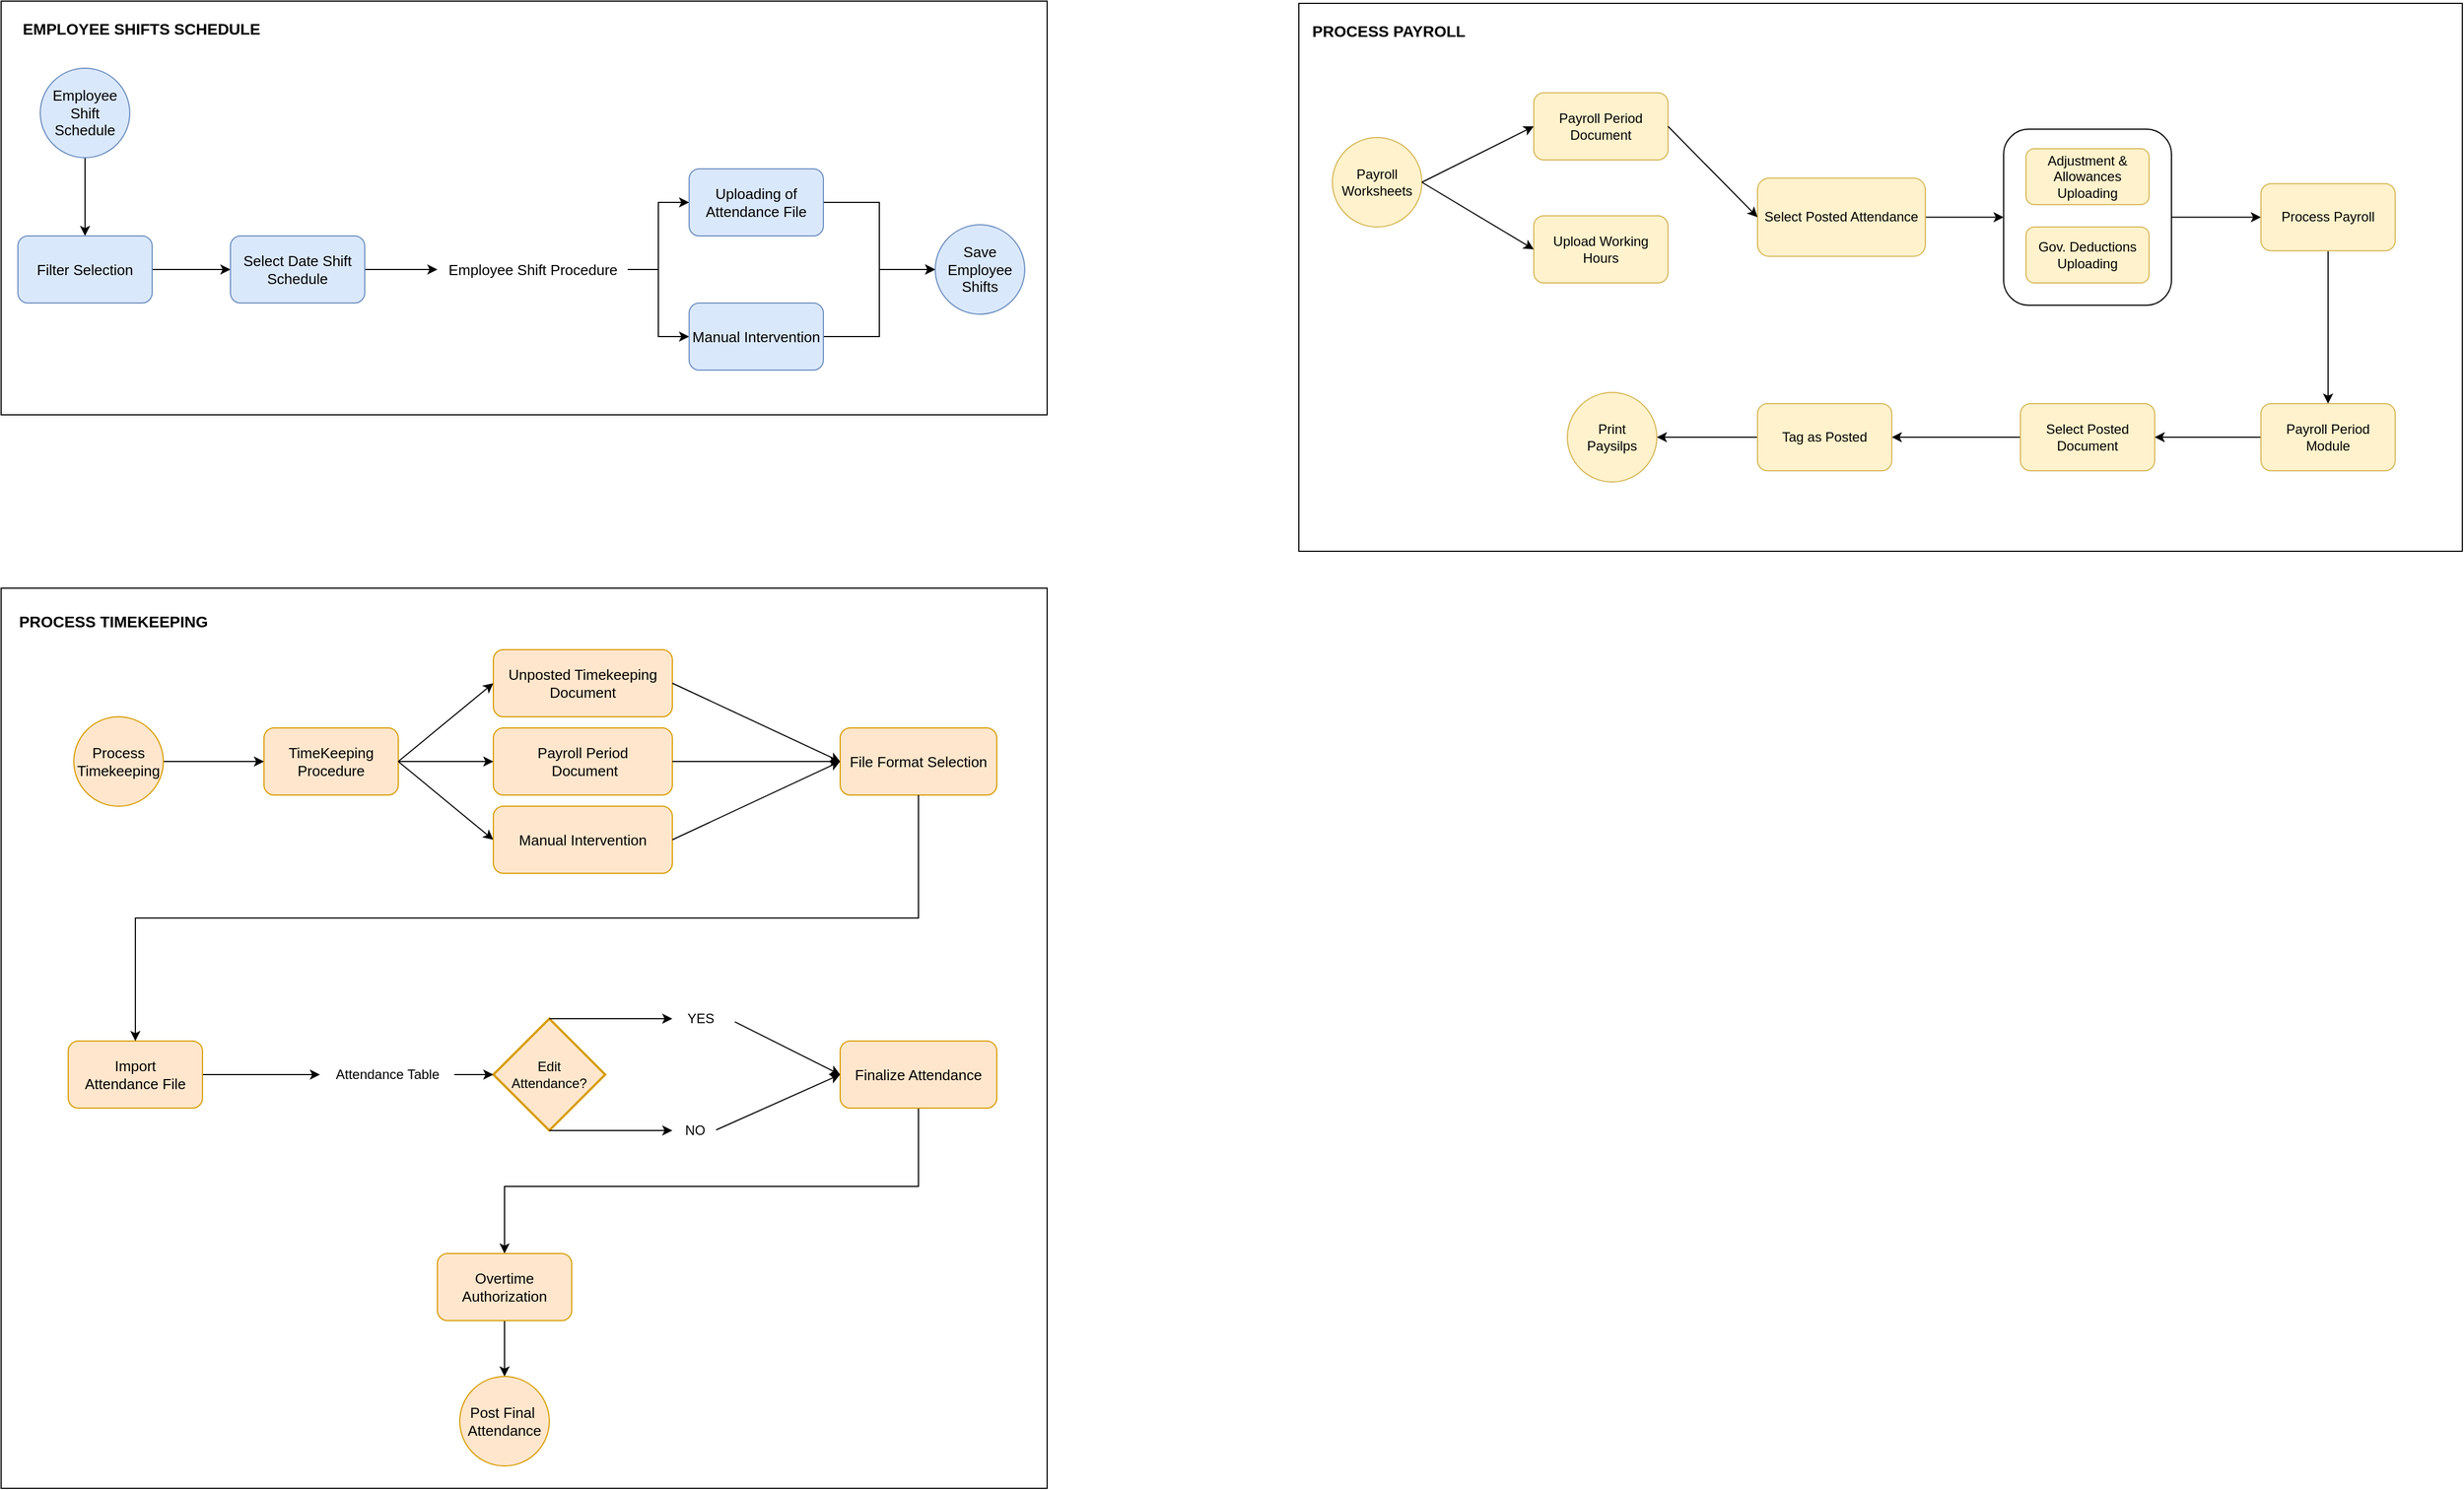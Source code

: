 <mxfile version="24.5.5" type="github">
  <diagram name="Page-1" id="Z2VON4-MzIzl6sSVADp_">
    <mxGraphModel dx="1434" dy="778" grid="1" gridSize="10" guides="1" tooltips="1" connect="1" arrows="1" fold="1" page="1" pageScale="1" pageWidth="850" pageHeight="1100" math="0" shadow="0">
      <root>
        <mxCell id="0" />
        <mxCell id="1" parent="0" />
        <mxCell id="FDAjhT9uTbYYxRGxeeJl-130" value="" style="rounded=0;whiteSpace=wrap;html=1;fillColor=none;" vertex="1" parent="1">
          <mxGeometry x="1240" y="22" width="1040" height="490" as="geometry" />
        </mxCell>
        <mxCell id="FDAjhT9uTbYYxRGxeeJl-89" value="" style="verticalLabelPosition=bottom;verticalAlign=top;html=1;shape=mxgraph.basic.rect;fillColor2=none;strokeWidth=1;size=20;indent=5;fillColor=none;" vertex="1" parent="1">
          <mxGeometry x="80" y="545" width="935" height="805" as="geometry" />
        </mxCell>
        <mxCell id="FDAjhT9uTbYYxRGxeeJl-20" value="" style="verticalLabelPosition=bottom;verticalAlign=top;html=1;shape=mxgraph.basic.rect;fillColor2=none;strokeWidth=1;size=20;indent=5;fillColor=none;" vertex="1" parent="1">
          <mxGeometry x="80" y="20" width="935" height="370" as="geometry" />
        </mxCell>
        <mxCell id="FDAjhT9uTbYYxRGxeeJl-4" style="edgeStyle=orthogonalEdgeStyle;rounded=0;orthogonalLoop=1;jettySize=auto;html=1;entryX=0.5;entryY=0;entryDx=0;entryDy=0;" edge="1" parent="1" source="FDAjhT9uTbYYxRGxeeJl-2" target="FDAjhT9uTbYYxRGxeeJl-3">
          <mxGeometry relative="1" as="geometry" />
        </mxCell>
        <mxCell id="FDAjhT9uTbYYxRGxeeJl-2" value="Employee Shift Schedule" style="ellipse;whiteSpace=wrap;html=1;aspect=fixed;fillColor=#dae8fc;strokeColor=#6c8ebf;fontSize=13;" vertex="1" parent="1">
          <mxGeometry x="115" y="80" width="80" height="80" as="geometry" />
        </mxCell>
        <mxCell id="FDAjhT9uTbYYxRGxeeJl-6" style="edgeStyle=orthogonalEdgeStyle;rounded=0;orthogonalLoop=1;jettySize=auto;html=1;" edge="1" parent="1" source="FDAjhT9uTbYYxRGxeeJl-3" target="FDAjhT9uTbYYxRGxeeJl-5">
          <mxGeometry relative="1" as="geometry" />
        </mxCell>
        <mxCell id="FDAjhT9uTbYYxRGxeeJl-3" value="Filter Selection" style="rounded=1;whiteSpace=wrap;html=1;fillColor=#dae8fc;strokeColor=#6c8ebf;fontSize=13;" vertex="1" parent="1">
          <mxGeometry x="95" y="230" width="120" height="60" as="geometry" />
        </mxCell>
        <mxCell id="FDAjhT9uTbYYxRGxeeJl-8" style="edgeStyle=orthogonalEdgeStyle;rounded=0;orthogonalLoop=1;jettySize=auto;html=1;" edge="1" parent="1" source="FDAjhT9uTbYYxRGxeeJl-5" target="FDAjhT9uTbYYxRGxeeJl-7">
          <mxGeometry relative="1" as="geometry" />
        </mxCell>
        <mxCell id="FDAjhT9uTbYYxRGxeeJl-5" value="Select Date Shift Schedule" style="rounded=1;whiteSpace=wrap;html=1;fillColor=#dae8fc;strokeColor=#6c8ebf;fontSize=13;" vertex="1" parent="1">
          <mxGeometry x="285" y="230" width="120" height="60" as="geometry" />
        </mxCell>
        <mxCell id="FDAjhT9uTbYYxRGxeeJl-11" style="edgeStyle=orthogonalEdgeStyle;rounded=0;orthogonalLoop=1;jettySize=auto;html=1;entryX=0;entryY=0.5;entryDx=0;entryDy=0;" edge="1" parent="1" source="FDAjhT9uTbYYxRGxeeJl-7" target="FDAjhT9uTbYYxRGxeeJl-9">
          <mxGeometry relative="1" as="geometry" />
        </mxCell>
        <mxCell id="FDAjhT9uTbYYxRGxeeJl-12" style="edgeStyle=orthogonalEdgeStyle;rounded=0;orthogonalLoop=1;jettySize=auto;html=1;entryX=0;entryY=0.5;entryDx=0;entryDy=0;" edge="1" parent="1" source="FDAjhT9uTbYYxRGxeeJl-7" target="FDAjhT9uTbYYxRGxeeJl-10">
          <mxGeometry relative="1" as="geometry" />
        </mxCell>
        <mxCell id="FDAjhT9uTbYYxRGxeeJl-7" value="Employee Shift Procedure" style="text;html=1;align=center;verticalAlign=middle;resizable=0;points=[];autosize=1;strokeColor=none;fillColor=none;fontSize=13;" vertex="1" parent="1">
          <mxGeometry x="470" y="245" width="170" height="30" as="geometry" />
        </mxCell>
        <mxCell id="FDAjhT9uTbYYxRGxeeJl-16" style="edgeStyle=orthogonalEdgeStyle;rounded=0;orthogonalLoop=1;jettySize=auto;html=1;entryX=0;entryY=0.5;entryDx=0;entryDy=0;" edge="1" parent="1" source="FDAjhT9uTbYYxRGxeeJl-9" target="FDAjhT9uTbYYxRGxeeJl-14">
          <mxGeometry relative="1" as="geometry" />
        </mxCell>
        <mxCell id="FDAjhT9uTbYYxRGxeeJl-9" value="&lt;span style=&quot;font-size: 13px;&quot;&gt;&lt;/span&gt;&lt;span style=&quot;font-size: 13px;&quot;&gt;&lt;/span&gt;&lt;span style=&quot;white-space-collapse: preserve; font-size: 13px;&quot;&gt;Uploading of Attendance File&lt;/span&gt;" style="rounded=1;whiteSpace=wrap;html=1;fillColor=#dae8fc;strokeColor=#6c8ebf;fontSize=13;" vertex="1" parent="1">
          <mxGeometry x="695" y="170" width="120" height="60" as="geometry" />
        </mxCell>
        <mxCell id="FDAjhT9uTbYYxRGxeeJl-17" style="edgeStyle=orthogonalEdgeStyle;rounded=0;orthogonalLoop=1;jettySize=auto;html=1;" edge="1" parent="1" source="FDAjhT9uTbYYxRGxeeJl-10">
          <mxGeometry relative="1" as="geometry">
            <mxPoint x="915" y="260" as="targetPoint" />
            <Array as="points">
              <mxPoint x="865" y="320" />
              <mxPoint x="865" y="260" />
            </Array>
          </mxGeometry>
        </mxCell>
        <mxCell id="FDAjhT9uTbYYxRGxeeJl-10" value="&lt;span style=&quot;font-size: 13px;&quot;&gt;&lt;/span&gt;&lt;span style=&quot;font-size: 13px;&quot;&gt;&lt;/span&gt;&lt;span style=&quot;white-space-collapse: preserve; font-size: 13px;&quot;&gt;Manual Intervention&lt;/span&gt;" style="rounded=1;whiteSpace=wrap;html=1;fillColor=#dae8fc;strokeColor=#6c8ebf;fontSize=13;" vertex="1" parent="1">
          <mxGeometry x="695" y="290" width="120" height="60" as="geometry" />
        </mxCell>
        <mxCell id="FDAjhT9uTbYYxRGxeeJl-14" value="&lt;span style=&quot;font-size: 13px;&quot;&gt;&lt;/span&gt;&lt;span style=&quot;font-size: 13px;&quot;&gt;&lt;/span&gt;&lt;span style=&quot;white-space-collapse: preserve; font-size: 13px;&quot;&gt;Save Employee Shifts&lt;/span&gt;" style="ellipse;whiteSpace=wrap;html=1;aspect=fixed;fillColor=#dae8fc;strokeColor=#6c8ebf;fontSize=13;" vertex="1" parent="1">
          <mxGeometry x="915" y="220" width="80" height="80" as="geometry" />
        </mxCell>
        <mxCell id="FDAjhT9uTbYYxRGxeeJl-21" value="&lt;b style=&quot;font-size: 14px;&quot;&gt;EMPLOYEE SHIFTS SCHEDULE&lt;/b&gt;" style="text;html=1;align=center;verticalAlign=middle;resizable=0;points=[];autosize=1;strokeColor=none;fillColor=none;fontSize=14;" vertex="1" parent="1">
          <mxGeometry x="85" y="30" width="240" height="30" as="geometry" />
        </mxCell>
        <mxCell id="FDAjhT9uTbYYxRGxeeJl-41" style="edgeStyle=orthogonalEdgeStyle;rounded=0;orthogonalLoop=1;jettySize=auto;html=1;entryX=0;entryY=0.5;entryDx=0;entryDy=0;" edge="1" parent="1" source="FDAjhT9uTbYYxRGxeeJl-24" target="FDAjhT9uTbYYxRGxeeJl-53">
          <mxGeometry relative="1" as="geometry">
            <mxPoint x="285" y="700" as="targetPoint" />
          </mxGeometry>
        </mxCell>
        <mxCell id="FDAjhT9uTbYYxRGxeeJl-24" value="Process Timekeeping" style="ellipse;whiteSpace=wrap;html=1;aspect=fixed;fillColor=#ffe6cc;strokeColor=#d79b00;fontSize=13;" vertex="1" parent="1">
          <mxGeometry x="145" y="660" width="80" height="80" as="geometry" />
        </mxCell>
        <mxCell id="FDAjhT9uTbYYxRGxeeJl-38" value="&lt;b style=&quot;font-size: 14px;&quot;&gt;PROCESS TIMEKEEPING&lt;/b&gt;" style="text;html=1;align=center;verticalAlign=middle;resizable=0;points=[];autosize=1;strokeColor=none;fillColor=none;fontSize=14;" vertex="1" parent="1">
          <mxGeometry x="85" y="560" width="190" height="30" as="geometry" />
        </mxCell>
        <mxCell id="FDAjhT9uTbYYxRGxeeJl-55" style="edgeStyle=orthogonalEdgeStyle;rounded=0;orthogonalLoop=1;jettySize=auto;html=1;entryX=0;entryY=0.5;entryDx=0;entryDy=0;" edge="1" parent="1" source="FDAjhT9uTbYYxRGxeeJl-53" target="FDAjhT9uTbYYxRGxeeJl-62">
          <mxGeometry relative="1" as="geometry">
            <mxPoint x="510" y="700" as="targetPoint" />
          </mxGeometry>
        </mxCell>
        <mxCell id="FDAjhT9uTbYYxRGxeeJl-53" value="&lt;span style=&quot;font-size: 13px;&quot;&gt;&lt;/span&gt;&lt;span style=&quot;font-size: 13px; text-wrap: nowrap;&quot;&gt;TimeKeeping&lt;/span&gt;&lt;br style=&quot;font-size: 13px; text-wrap: nowrap;&quot;&gt;&lt;span style=&quot;font-size: 13px; text-wrap: nowrap;&quot;&gt;Procedure&lt;/span&gt;" style="rounded=1;whiteSpace=wrap;html=1;fillColor=#ffe6cc;strokeColor=#d79b00;fontSize=13;" vertex="1" parent="1">
          <mxGeometry x="315" y="670" width="120" height="60" as="geometry" />
        </mxCell>
        <mxCell id="FDAjhT9uTbYYxRGxeeJl-57" value="" style="endArrow=classic;html=1;rounded=0;exitX=1;exitY=0.5;exitDx=0;exitDy=0;entryX=0;entryY=0.5;entryDx=0;entryDy=0;" edge="1" parent="1" source="FDAjhT9uTbYYxRGxeeJl-53" target="FDAjhT9uTbYYxRGxeeJl-60">
          <mxGeometry width="50" height="50" relative="1" as="geometry">
            <mxPoint x="455" y="685" as="sourcePoint" />
            <mxPoint x="505.8" y="645.33" as="targetPoint" />
          </mxGeometry>
        </mxCell>
        <mxCell id="FDAjhT9uTbYYxRGxeeJl-59" value="" style="endArrow=classic;html=1;rounded=0;exitX=1;exitY=0.5;exitDx=0;exitDy=0;entryX=0;entryY=0.5;entryDx=0;entryDy=0;" edge="1" parent="1" source="FDAjhT9uTbYYxRGxeeJl-53" target="FDAjhT9uTbYYxRGxeeJl-61">
          <mxGeometry width="50" height="50" relative="1" as="geometry">
            <mxPoint x="435" y="785" as="sourcePoint" />
            <mxPoint x="509.2" y="755.33" as="targetPoint" />
          </mxGeometry>
        </mxCell>
        <mxCell id="FDAjhT9uTbYYxRGxeeJl-60" value="&lt;span style=&quot;font-size: 13px;&quot;&gt;&lt;/span&gt;&lt;span style=&quot;font-size: 13px; text-wrap: nowrap;&quot;&gt;Unposted Timekeeping &lt;br style=&quot;font-size: 13px;&quot;&gt;Document&lt;/span&gt;" style="rounded=1;whiteSpace=wrap;html=1;fillColor=#ffe6cc;strokeColor=#d79b00;fontSize=13;" vertex="1" parent="1">
          <mxGeometry x="520" y="600" width="160" height="60" as="geometry" />
        </mxCell>
        <mxCell id="FDAjhT9uTbYYxRGxeeJl-61" value="&lt;span style=&quot;font-size: 13px;&quot;&gt;&lt;/span&gt;&lt;span style=&quot;font-size: 13px;&quot;&gt;&lt;/span&gt;&lt;span style=&quot;white-space-collapse: preserve; font-size: 13px;&quot;&gt;&lt;font style=&quot;font-size: 13px;&quot;&gt;Manual Intervention&lt;/font&gt;&lt;/span&gt;" style="rounded=1;whiteSpace=wrap;html=1;fillColor=#ffe6cc;strokeColor=#d79b00;fontSize=13;" vertex="1" parent="1">
          <mxGeometry x="520" y="740" width="160" height="60" as="geometry" />
        </mxCell>
        <mxCell id="FDAjhT9uTbYYxRGxeeJl-62" value="&lt;span style=&quot;font-size: 13px;&quot;&gt;&lt;/span&gt;&lt;span style=&quot;font-size: 13px; text-wrap: nowrap;&quot;&gt;Payroll Period&lt;br style=&quot;font-size: 13px;&quot;&gt;&amp;nbsp;Document&lt;/span&gt;" style="rounded=1;whiteSpace=wrap;html=1;fillColor=#ffe6cc;strokeColor=#d79b00;fontSize=13;" vertex="1" parent="1">
          <mxGeometry x="520" y="670" width="160" height="60" as="geometry" />
        </mxCell>
        <mxCell id="FDAjhT9uTbYYxRGxeeJl-63" value="&lt;span style=&quot;font-size: 13px;&quot;&gt;&lt;/span&gt;&lt;span style=&quot;font-size: 13px; text-wrap: nowrap;&quot;&gt;File Format Selection&lt;/span&gt;" style="rounded=1;whiteSpace=wrap;html=1;fillColor=#ffe6cc;strokeColor=#d79b00;fontSize=13;" vertex="1" parent="1">
          <mxGeometry x="830" y="670" width="140" height="60" as="geometry" />
        </mxCell>
        <mxCell id="FDAjhT9uTbYYxRGxeeJl-64" value="" style="endArrow=classic;html=1;rounded=0;exitX=1;exitY=0.5;exitDx=0;exitDy=0;entryX=0;entryY=0.5;entryDx=0;entryDy=0;" edge="1" parent="1" source="FDAjhT9uTbYYxRGxeeJl-60" target="FDAjhT9uTbYYxRGxeeJl-63">
          <mxGeometry width="50" height="50" relative="1" as="geometry">
            <mxPoint x="700" y="810" as="sourcePoint" />
            <mxPoint x="785" y="740" as="targetPoint" />
          </mxGeometry>
        </mxCell>
        <mxCell id="FDAjhT9uTbYYxRGxeeJl-65" value="" style="endArrow=classic;html=1;rounded=0;exitX=1;exitY=0.5;exitDx=0;exitDy=0;entryX=0;entryY=0.5;entryDx=0;entryDy=0;" edge="1" parent="1" source="FDAjhT9uTbYYxRGxeeJl-62" target="FDAjhT9uTbYYxRGxeeJl-63">
          <mxGeometry width="50" height="50" relative="1" as="geometry">
            <mxPoint x="730" y="810" as="sourcePoint" />
            <mxPoint x="815" y="740" as="targetPoint" />
          </mxGeometry>
        </mxCell>
        <mxCell id="FDAjhT9uTbYYxRGxeeJl-66" value="" style="endArrow=classic;html=1;rounded=0;exitX=1;exitY=0.5;exitDx=0;exitDy=0;entryX=0;entryY=0.5;entryDx=0;entryDy=0;" edge="1" parent="1" source="FDAjhT9uTbYYxRGxeeJl-61" target="FDAjhT9uTbYYxRGxeeJl-63">
          <mxGeometry width="50" height="50" relative="1" as="geometry">
            <mxPoint x="760" y="820" as="sourcePoint" />
            <mxPoint x="845" y="750" as="targetPoint" />
          </mxGeometry>
        </mxCell>
        <mxCell id="FDAjhT9uTbYYxRGxeeJl-71" style="edgeStyle=orthogonalEdgeStyle;rounded=0;orthogonalLoop=1;jettySize=auto;html=1;" edge="1" parent="1" source="FDAjhT9uTbYYxRGxeeJl-67" target="FDAjhT9uTbYYxRGxeeJl-70">
          <mxGeometry relative="1" as="geometry" />
        </mxCell>
        <mxCell id="FDAjhT9uTbYYxRGxeeJl-67" value="&lt;span style=&quot;font-size: 13px;&quot;&gt;&lt;/span&gt;&lt;span style=&quot;font-size: 13px; text-wrap: nowrap;&quot;&gt;Import &lt;br style=&quot;font-size: 13px;&quot;&gt;Attendance File&lt;/span&gt;" style="rounded=1;whiteSpace=wrap;html=1;fillColor=#ffe6cc;strokeColor=#d79b00;fontSize=13;" vertex="1" parent="1">
          <mxGeometry x="140" y="950" width="120" height="60" as="geometry" />
        </mxCell>
        <mxCell id="FDAjhT9uTbYYxRGxeeJl-69" value="" style="endArrow=classic;html=1;rounded=0;entryX=0.5;entryY=0;entryDx=0;entryDy=0;exitX=0.5;exitY=1;exitDx=0;exitDy=0;" edge="1" parent="1" source="FDAjhT9uTbYYxRGxeeJl-63" target="FDAjhT9uTbYYxRGxeeJl-67">
          <mxGeometry width="50" height="50" relative="1" as="geometry">
            <mxPoint x="885" y="840" as="sourcePoint" />
            <mxPoint x="565" y="810" as="targetPoint" />
            <Array as="points">
              <mxPoint x="900" y="840" />
              <mxPoint x="200" y="840" />
            </Array>
          </mxGeometry>
        </mxCell>
        <mxCell id="FDAjhT9uTbYYxRGxeeJl-70" value="Attendance Table" style="text;html=1;align=center;verticalAlign=middle;resizable=0;points=[];autosize=1;strokeColor=none;fillColor=none;" vertex="1" parent="1">
          <mxGeometry x="365" y="965" width="120" height="30" as="geometry" />
        </mxCell>
        <mxCell id="FDAjhT9uTbYYxRGxeeJl-72" value="Edit &lt;br&gt;Attendance?" style="strokeWidth=2;html=1;shape=mxgraph.flowchart.decision;whiteSpace=wrap;fillColor=#ffe6cc;strokeColor=#d79b00;" vertex="1" parent="1">
          <mxGeometry x="520" y="930" width="100" height="100" as="geometry" />
        </mxCell>
        <mxCell id="FDAjhT9uTbYYxRGxeeJl-74" style="edgeStyle=orthogonalEdgeStyle;rounded=0;orthogonalLoop=1;jettySize=auto;html=1;entryX=0;entryY=0.5;entryDx=0;entryDy=0;entryPerimeter=0;" edge="1" parent="1" source="FDAjhT9uTbYYxRGxeeJl-70" target="FDAjhT9uTbYYxRGxeeJl-72">
          <mxGeometry relative="1" as="geometry" />
        </mxCell>
        <mxCell id="FDAjhT9uTbYYxRGxeeJl-75" value="YES" style="text;html=1;align=center;verticalAlign=middle;resizable=0;points=[];autosize=1;strokeColor=none;fillColor=none;" vertex="1" parent="1">
          <mxGeometry x="680" y="915" width="50" height="30" as="geometry" />
        </mxCell>
        <mxCell id="FDAjhT9uTbYYxRGxeeJl-76" value="NO" style="text;html=1;align=center;verticalAlign=middle;resizable=0;points=[];autosize=1;strokeColor=none;fillColor=none;" vertex="1" parent="1">
          <mxGeometry x="680" y="1015" width="40" height="30" as="geometry" />
        </mxCell>
        <mxCell id="FDAjhT9uTbYYxRGxeeJl-78" value="" style="endArrow=classic;html=1;rounded=0;exitX=0.5;exitY=0;exitDx=0;exitDy=0;exitPerimeter=0;" edge="1" parent="1" source="FDAjhT9uTbYYxRGxeeJl-72" target="FDAjhT9uTbYYxRGxeeJl-75">
          <mxGeometry width="50" height="50" relative="1" as="geometry">
            <mxPoint x="605" y="910" as="sourcePoint" />
            <mxPoint x="655" y="860" as="targetPoint" />
          </mxGeometry>
        </mxCell>
        <mxCell id="FDAjhT9uTbYYxRGxeeJl-79" value="" style="endArrow=classic;html=1;rounded=0;exitX=0.5;exitY=1;exitDx=0;exitDy=0;exitPerimeter=0;" edge="1" parent="1" source="FDAjhT9uTbYYxRGxeeJl-72" target="FDAjhT9uTbYYxRGxeeJl-76">
          <mxGeometry width="50" height="50" relative="1" as="geometry">
            <mxPoint x="575" y="1040" as="sourcePoint" />
            <mxPoint x="685" y="1040" as="targetPoint" />
          </mxGeometry>
        </mxCell>
        <mxCell id="FDAjhT9uTbYYxRGxeeJl-86" style="edgeStyle=orthogonalEdgeStyle;rounded=0;orthogonalLoop=1;jettySize=auto;html=1;entryX=0.5;entryY=0;entryDx=0;entryDy=0;exitX=0.5;exitY=1;exitDx=0;exitDy=0;" edge="1" parent="1" source="FDAjhT9uTbYYxRGxeeJl-80" target="FDAjhT9uTbYYxRGxeeJl-84">
          <mxGeometry relative="1" as="geometry">
            <Array as="points">
              <mxPoint x="900" y="1080" />
              <mxPoint x="530" y="1080" />
            </Array>
          </mxGeometry>
        </mxCell>
        <mxCell id="FDAjhT9uTbYYxRGxeeJl-80" value="&lt;span style=&quot;font-size: 13px;&quot;&gt;&lt;/span&gt;&lt;span style=&quot;font-size: 13px; text-wrap: nowrap;&quot;&gt;Finalize Attendance&lt;/span&gt;" style="rounded=1;whiteSpace=wrap;html=1;fillColor=#ffe6cc;strokeColor=#d79b00;fontSize=13;" vertex="1" parent="1">
          <mxGeometry x="830" y="950" width="140" height="60" as="geometry" />
        </mxCell>
        <mxCell id="FDAjhT9uTbYYxRGxeeJl-81" value="" style="endArrow=classic;html=1;rounded=0;exitX=1.117;exitY=0.594;exitDx=0;exitDy=0;exitPerimeter=0;entryX=0;entryY=0.5;entryDx=0;entryDy=0;" edge="1" parent="1" source="FDAjhT9uTbYYxRGxeeJl-75" target="FDAjhT9uTbYYxRGxeeJl-80">
          <mxGeometry width="50" height="50" relative="1" as="geometry">
            <mxPoint x="685" y="970" as="sourcePoint" />
            <mxPoint x="795" y="970" as="targetPoint" />
          </mxGeometry>
        </mxCell>
        <mxCell id="FDAjhT9uTbYYxRGxeeJl-82" value="" style="endArrow=classic;html=1;rounded=0;exitX=0.979;exitY=0.483;exitDx=0;exitDy=0;exitPerimeter=0;entryX=0;entryY=0.5;entryDx=0;entryDy=0;" edge="1" parent="1" source="FDAjhT9uTbYYxRGxeeJl-76" target="FDAjhT9uTbYYxRGxeeJl-80">
          <mxGeometry width="50" height="50" relative="1" as="geometry">
            <mxPoint x="736" y="995" as="sourcePoint" />
            <mxPoint x="830" y="1042" as="targetPoint" />
          </mxGeometry>
        </mxCell>
        <mxCell id="FDAjhT9uTbYYxRGxeeJl-88" style="edgeStyle=orthogonalEdgeStyle;rounded=0;orthogonalLoop=1;jettySize=auto;html=1;" edge="1" parent="1" source="FDAjhT9uTbYYxRGxeeJl-84" target="FDAjhT9uTbYYxRGxeeJl-87">
          <mxGeometry relative="1" as="geometry" />
        </mxCell>
        <mxCell id="FDAjhT9uTbYYxRGxeeJl-84" value="&lt;span style=&quot;font-size: 13px;&quot;&gt;&lt;/span&gt;&lt;span style=&quot;font-size: 13px; text-wrap: nowrap;&quot;&gt;Overtime &lt;br style=&quot;font-size: 13px;&quot;&gt;Authorization&lt;/span&gt;" style="rounded=1;whiteSpace=wrap;html=1;fillColor=#ffe6cc;strokeColor=#d79b00;fontSize=13;" vertex="1" parent="1">
          <mxGeometry x="470" y="1140" width="120" height="60" as="geometry" />
        </mxCell>
        <mxCell id="FDAjhT9uTbYYxRGxeeJl-87" value="Post Final&amp;nbsp;&lt;br style=&quot;font-size: 13px;&quot;&gt;Attendance" style="ellipse;whiteSpace=wrap;html=1;aspect=fixed;fillColor=#ffe6cc;strokeColor=#d79b00;fontSize=13;" vertex="1" parent="1">
          <mxGeometry x="490" y="1250" width="80" height="80" as="geometry" />
        </mxCell>
        <mxCell id="FDAjhT9uTbYYxRGxeeJl-97" value="Payroll Worksheets" style="ellipse;whiteSpace=wrap;html=1;aspect=fixed;fillColor=#fff2cc;strokeColor=#d6b656;fontSize=12;" vertex="1" parent="1">
          <mxGeometry x="1270" y="142" width="80" height="80" as="geometry" />
        </mxCell>
        <mxCell id="FDAjhT9uTbYYxRGxeeJl-99" value="&lt;span style=&quot;font-size: 12px;&quot;&gt;&lt;/span&gt;&lt;span style=&quot;font-size: 12px;&quot;&gt;&lt;/span&gt;&lt;span style=&quot;white-space-collapse: preserve; font-size: 12px;&quot;&gt;Payroll Period Document&lt;/span&gt;" style="rounded=1;whiteSpace=wrap;html=1;fillColor=#fff2cc;strokeColor=#d6b656;fontSize=12;" vertex="1" parent="1">
          <mxGeometry x="1450" y="102" width="120" height="60" as="geometry" />
        </mxCell>
        <mxCell id="FDAjhT9uTbYYxRGxeeJl-111" value="&lt;span style=&quot;font-size: 12px;&quot;&gt;&lt;/span&gt;&lt;span style=&quot;font-size: 12px;&quot;&gt;&lt;/span&gt;&lt;span style=&quot;white-space-collapse: preserve; font-size: 12px;&quot;&gt;Upload Working Hours&lt;/span&gt;" style="rounded=1;whiteSpace=wrap;html=1;fillColor=#fff2cc;strokeColor=#d6b656;fontSize=12;" vertex="1" parent="1">
          <mxGeometry x="1450" y="212" width="120" height="60" as="geometry" />
        </mxCell>
        <mxCell id="FDAjhT9uTbYYxRGxeeJl-112" value="" style="endArrow=classic;html=1;rounded=0;exitX=1;exitY=0.5;exitDx=0;exitDy=0;entryX=0;entryY=0.5;entryDx=0;entryDy=0;" edge="1" parent="1" source="FDAjhT9uTbYYxRGxeeJl-97" target="FDAjhT9uTbYYxRGxeeJl-99">
          <mxGeometry width="50" height="50" relative="1" as="geometry">
            <mxPoint x="1380" y="162" as="sourcePoint" />
            <mxPoint x="1430" y="112" as="targetPoint" />
          </mxGeometry>
        </mxCell>
        <mxCell id="FDAjhT9uTbYYxRGxeeJl-113" value="" style="endArrow=classic;html=1;rounded=0;exitX=1;exitY=0.5;exitDx=0;exitDy=0;entryX=0;entryY=0.5;entryDx=0;entryDy=0;" edge="1" parent="1" source="FDAjhT9uTbYYxRGxeeJl-97" target="FDAjhT9uTbYYxRGxeeJl-111">
          <mxGeometry width="50" height="50" relative="1" as="geometry">
            <mxPoint x="1370" y="222" as="sourcePoint" />
            <mxPoint x="1420" y="172" as="targetPoint" />
          </mxGeometry>
        </mxCell>
        <mxCell id="FDAjhT9uTbYYxRGxeeJl-120" style="edgeStyle=orthogonalEdgeStyle;rounded=0;orthogonalLoop=1;jettySize=auto;html=1;" edge="1" parent="1" source="FDAjhT9uTbYYxRGxeeJl-117" target="FDAjhT9uTbYYxRGxeeJl-121">
          <mxGeometry relative="1" as="geometry">
            <mxPoint x="1850" y="177" as="targetPoint" />
          </mxGeometry>
        </mxCell>
        <mxCell id="FDAjhT9uTbYYxRGxeeJl-117" value="&lt;span&gt;&lt;/span&gt;&lt;span style=&quot;font-size: 12px; text-wrap: nowrap;&quot;&gt;Select Posted Attendance&lt;/span&gt;" style="rounded=1;whiteSpace=wrap;html=1;fillColor=#fff2cc;strokeColor=#d6b656;fontSize=10;" vertex="1" parent="1">
          <mxGeometry x="1650" y="178.25" width="150" height="70" as="geometry" />
        </mxCell>
        <mxCell id="FDAjhT9uTbYYxRGxeeJl-118" value="" style="endArrow=classic;html=1;rounded=0;exitX=1;exitY=0.5;exitDx=0;exitDy=0;entryX=0;entryY=0.5;entryDx=0;entryDy=0;" edge="1" parent="1" source="FDAjhT9uTbYYxRGxeeJl-99" target="FDAjhT9uTbYYxRGxeeJl-117">
          <mxGeometry width="50" height="50" relative="1" as="geometry">
            <mxPoint x="1650" y="112" as="sourcePoint" />
            <mxPoint x="1750" y="62" as="targetPoint" />
          </mxGeometry>
        </mxCell>
        <mxCell id="FDAjhT9uTbYYxRGxeeJl-125" style="edgeStyle=orthogonalEdgeStyle;rounded=0;orthogonalLoop=1;jettySize=auto;html=1;entryX=0;entryY=0.5;entryDx=0;entryDy=0;" edge="1" parent="1" source="FDAjhT9uTbYYxRGxeeJl-121" target="FDAjhT9uTbYYxRGxeeJl-132">
          <mxGeometry relative="1" as="geometry">
            <mxPoint x="2095.0" y="213.3" as="targetPoint" />
          </mxGeometry>
        </mxCell>
        <mxCell id="FDAjhT9uTbYYxRGxeeJl-121" value="" style="rounded=1;whiteSpace=wrap;html=1;" vertex="1" parent="1">
          <mxGeometry x="1870" y="134.5" width="150" height="157.5" as="geometry" />
        </mxCell>
        <mxCell id="FDAjhT9uTbYYxRGxeeJl-122" value="&lt;span style=&quot;font-size: 12px;&quot;&gt;&lt;/span&gt;&lt;span style=&quot;font-size: 12px;&quot;&gt;&lt;/span&gt;&lt;span style=&quot;white-space-collapse: preserve; font-size: 12px;&quot;&gt;Adjustment &amp;amp; Allowances Uploading&lt;/span&gt;" style="rounded=1;whiteSpace=wrap;html=1;fillColor=#fff2cc;strokeColor=#d6b656;fontSize=12;" vertex="1" parent="1">
          <mxGeometry x="1890" y="152" width="110" height="50" as="geometry" />
        </mxCell>
        <mxCell id="FDAjhT9uTbYYxRGxeeJl-123" value="&lt;span style=&quot;font-size: 12px;&quot;&gt;&lt;/span&gt;&lt;span style=&quot;font-size: 12px;&quot;&gt;&lt;/span&gt;&lt;span style=&quot;white-space-collapse: preserve; font-size: 12px;&quot;&gt;Gov. Deductions&lt;br style=&quot;font-size: 12px;&quot;&gt;Uploading&lt;/span&gt;" style="rounded=1;whiteSpace=wrap;html=1;fillColor=#fff2cc;strokeColor=#d6b656;fontSize=12;" vertex="1" parent="1">
          <mxGeometry x="1890" y="222" width="110" height="50" as="geometry" />
        </mxCell>
        <mxCell id="FDAjhT9uTbYYxRGxeeJl-131" value="&lt;b style=&quot;font-size: 14px;&quot;&gt;PROCESS PAYROLL&lt;/b&gt;" style="text;html=1;align=center;verticalAlign=middle;resizable=0;points=[];autosize=1;strokeColor=none;fillColor=none;fontSize=14;" vertex="1" parent="1">
          <mxGeometry x="1240" y="32" width="160" height="30" as="geometry" />
        </mxCell>
        <mxCell id="FDAjhT9uTbYYxRGxeeJl-135" style="edgeStyle=orthogonalEdgeStyle;rounded=0;orthogonalLoop=1;jettySize=auto;html=1;entryX=0.5;entryY=0;entryDx=0;entryDy=0;" edge="1" parent="1" source="FDAjhT9uTbYYxRGxeeJl-132" target="FDAjhT9uTbYYxRGxeeJl-134">
          <mxGeometry relative="1" as="geometry" />
        </mxCell>
        <mxCell id="FDAjhT9uTbYYxRGxeeJl-132" value="&lt;span style=&quot;font-size: 12px;&quot;&gt;&lt;/span&gt;&lt;span style=&quot;font-size: 12px;&quot;&gt;&lt;/span&gt;&lt;span style=&quot;white-space-collapse: preserve; font-size: 12px;&quot;&gt;Process Payroll&lt;/span&gt;" style="rounded=1;whiteSpace=wrap;html=1;fillColor=#fff2cc;strokeColor=#d6b656;fontSize=12;" vertex="1" parent="1">
          <mxGeometry x="2100" y="183.25" width="120" height="60" as="geometry" />
        </mxCell>
        <mxCell id="FDAjhT9uTbYYxRGxeeJl-137" style="edgeStyle=orthogonalEdgeStyle;rounded=0;orthogonalLoop=1;jettySize=auto;html=1;entryX=1;entryY=0.5;entryDx=0;entryDy=0;" edge="1" parent="1" source="FDAjhT9uTbYYxRGxeeJl-134" target="FDAjhT9uTbYYxRGxeeJl-136">
          <mxGeometry relative="1" as="geometry" />
        </mxCell>
        <mxCell id="FDAjhT9uTbYYxRGxeeJl-134" value="&lt;span style=&quot;font-size: 12px;&quot;&gt;&lt;/span&gt;&lt;span style=&quot;font-size: 12px;&quot;&gt;&lt;/span&gt;&lt;span style=&quot;white-space-collapse: preserve; font-size: 12px;&quot;&gt;Payroll Period&lt;br/&gt;Module&lt;/span&gt;" style="rounded=1;whiteSpace=wrap;html=1;fillColor=#fff2cc;strokeColor=#d6b656;fontSize=12;" vertex="1" parent="1">
          <mxGeometry x="2100" y="380" width="120" height="60" as="geometry" />
        </mxCell>
        <mxCell id="FDAjhT9uTbYYxRGxeeJl-139" style="edgeStyle=orthogonalEdgeStyle;rounded=0;orthogonalLoop=1;jettySize=auto;html=1;" edge="1" parent="1" source="FDAjhT9uTbYYxRGxeeJl-136" target="FDAjhT9uTbYYxRGxeeJl-138">
          <mxGeometry relative="1" as="geometry" />
        </mxCell>
        <mxCell id="FDAjhT9uTbYYxRGxeeJl-136" value="&lt;span style=&quot;font-size: 12px;&quot;&gt;&lt;/span&gt;&lt;span style=&quot;font-size: 12px;&quot;&gt;&lt;/span&gt;&lt;span style=&quot;white-space-collapse: preserve; font-size: 12px;&quot;&gt;Select Posted Document&lt;/span&gt;" style="rounded=1;whiteSpace=wrap;html=1;fillColor=#fff2cc;strokeColor=#d6b656;fontSize=12;" vertex="1" parent="1">
          <mxGeometry x="1885" y="380" width="120" height="60" as="geometry" />
        </mxCell>
        <mxCell id="FDAjhT9uTbYYxRGxeeJl-141" style="edgeStyle=orthogonalEdgeStyle;rounded=0;orthogonalLoop=1;jettySize=auto;html=1;" edge="1" parent="1" source="FDAjhT9uTbYYxRGxeeJl-138" target="FDAjhT9uTbYYxRGxeeJl-140">
          <mxGeometry relative="1" as="geometry" />
        </mxCell>
        <mxCell id="FDAjhT9uTbYYxRGxeeJl-138" value="&lt;span style=&quot;font-size: 12px;&quot;&gt;&lt;/span&gt;&lt;span style=&quot;font-size: 12px;&quot;&gt;&lt;/span&gt;&lt;span style=&quot;white-space-collapse: preserve; font-size: 12px;&quot;&gt;Tag as Posted&lt;/span&gt;" style="rounded=1;whiteSpace=wrap;html=1;fillColor=#fff2cc;strokeColor=#d6b656;fontSize=12;" vertex="1" parent="1">
          <mxGeometry x="1650" y="380" width="120" height="60" as="geometry" />
        </mxCell>
        <mxCell id="FDAjhT9uTbYYxRGxeeJl-140" value="Print &lt;br&gt;Paysilps" style="ellipse;whiteSpace=wrap;html=1;aspect=fixed;fillColor=#fff2cc;strokeColor=#d6b656;fontSize=12;" vertex="1" parent="1">
          <mxGeometry x="1480" y="370" width="80" height="80" as="geometry" />
        </mxCell>
      </root>
    </mxGraphModel>
  </diagram>
</mxfile>
